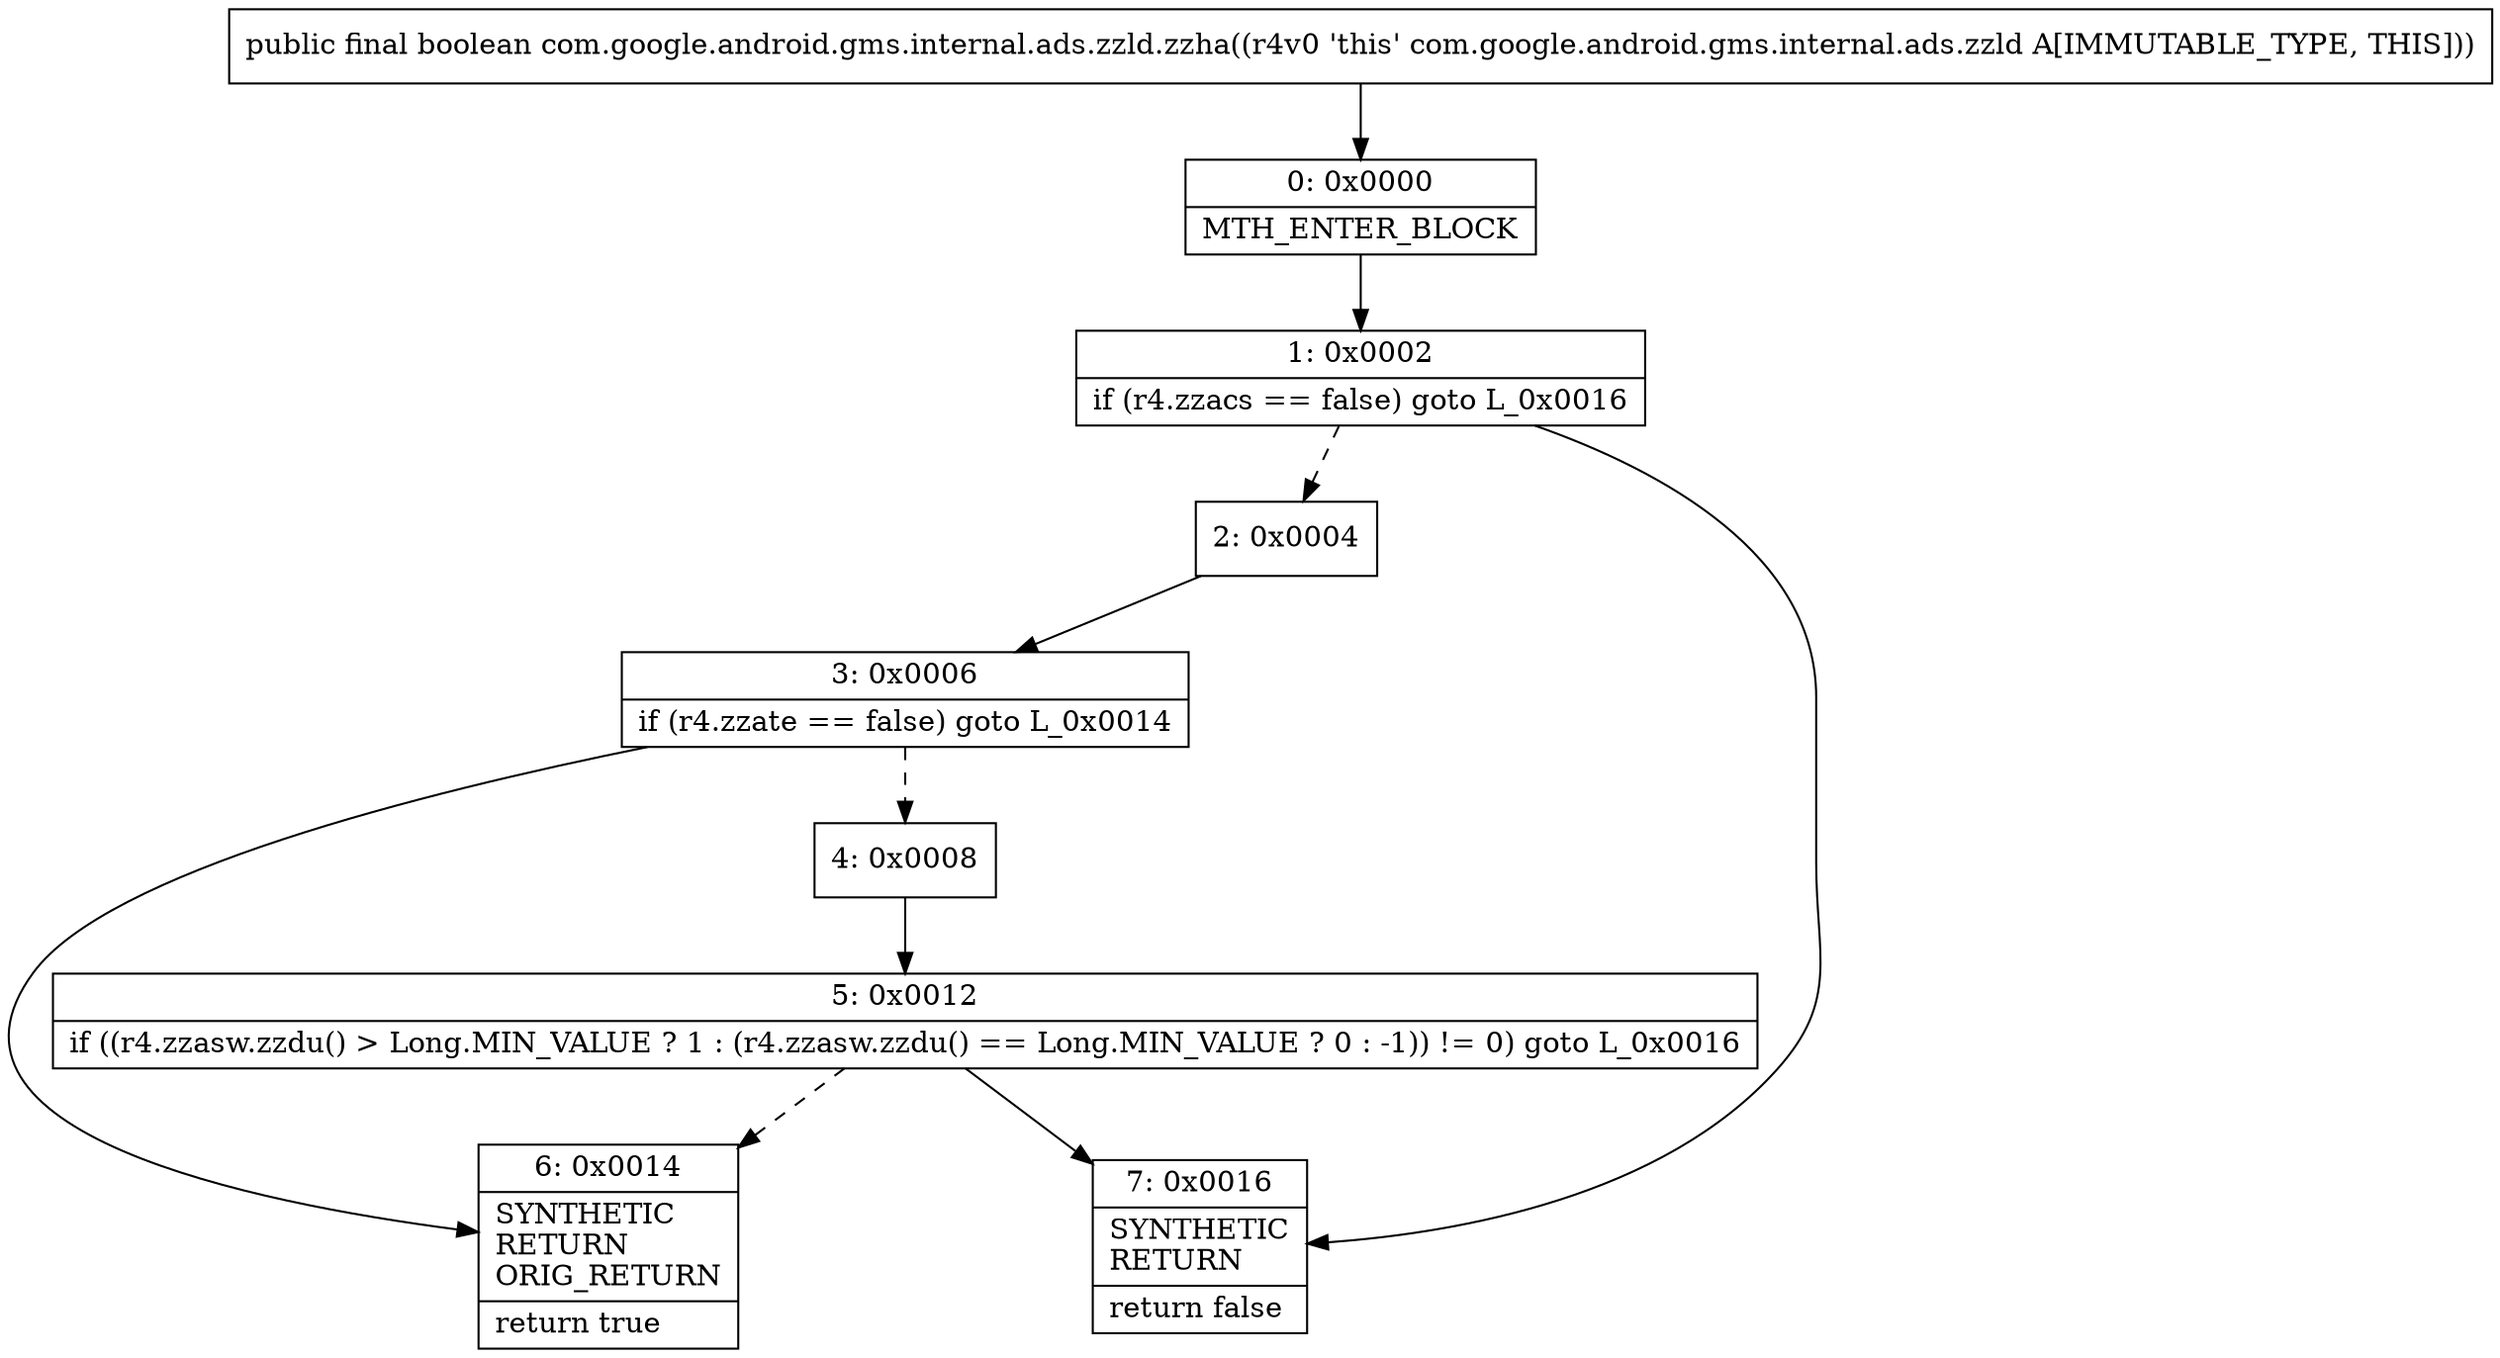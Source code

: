 digraph "CFG forcom.google.android.gms.internal.ads.zzld.zzha()Z" {
Node_0 [shape=record,label="{0\:\ 0x0000|MTH_ENTER_BLOCK\l}"];
Node_1 [shape=record,label="{1\:\ 0x0002|if (r4.zzacs == false) goto L_0x0016\l}"];
Node_2 [shape=record,label="{2\:\ 0x0004}"];
Node_3 [shape=record,label="{3\:\ 0x0006|if (r4.zzate == false) goto L_0x0014\l}"];
Node_4 [shape=record,label="{4\:\ 0x0008}"];
Node_5 [shape=record,label="{5\:\ 0x0012|if ((r4.zzasw.zzdu() \> Long.MIN_VALUE ? 1 : (r4.zzasw.zzdu() == Long.MIN_VALUE ? 0 : \-1)) != 0) goto L_0x0016\l}"];
Node_6 [shape=record,label="{6\:\ 0x0014|SYNTHETIC\lRETURN\lORIG_RETURN\l|return true\l}"];
Node_7 [shape=record,label="{7\:\ 0x0016|SYNTHETIC\lRETURN\l|return false\l}"];
MethodNode[shape=record,label="{public final boolean com.google.android.gms.internal.ads.zzld.zzha((r4v0 'this' com.google.android.gms.internal.ads.zzld A[IMMUTABLE_TYPE, THIS])) }"];
MethodNode -> Node_0;
Node_0 -> Node_1;
Node_1 -> Node_2[style=dashed];
Node_1 -> Node_7;
Node_2 -> Node_3;
Node_3 -> Node_4[style=dashed];
Node_3 -> Node_6;
Node_4 -> Node_5;
Node_5 -> Node_6[style=dashed];
Node_5 -> Node_7;
}

